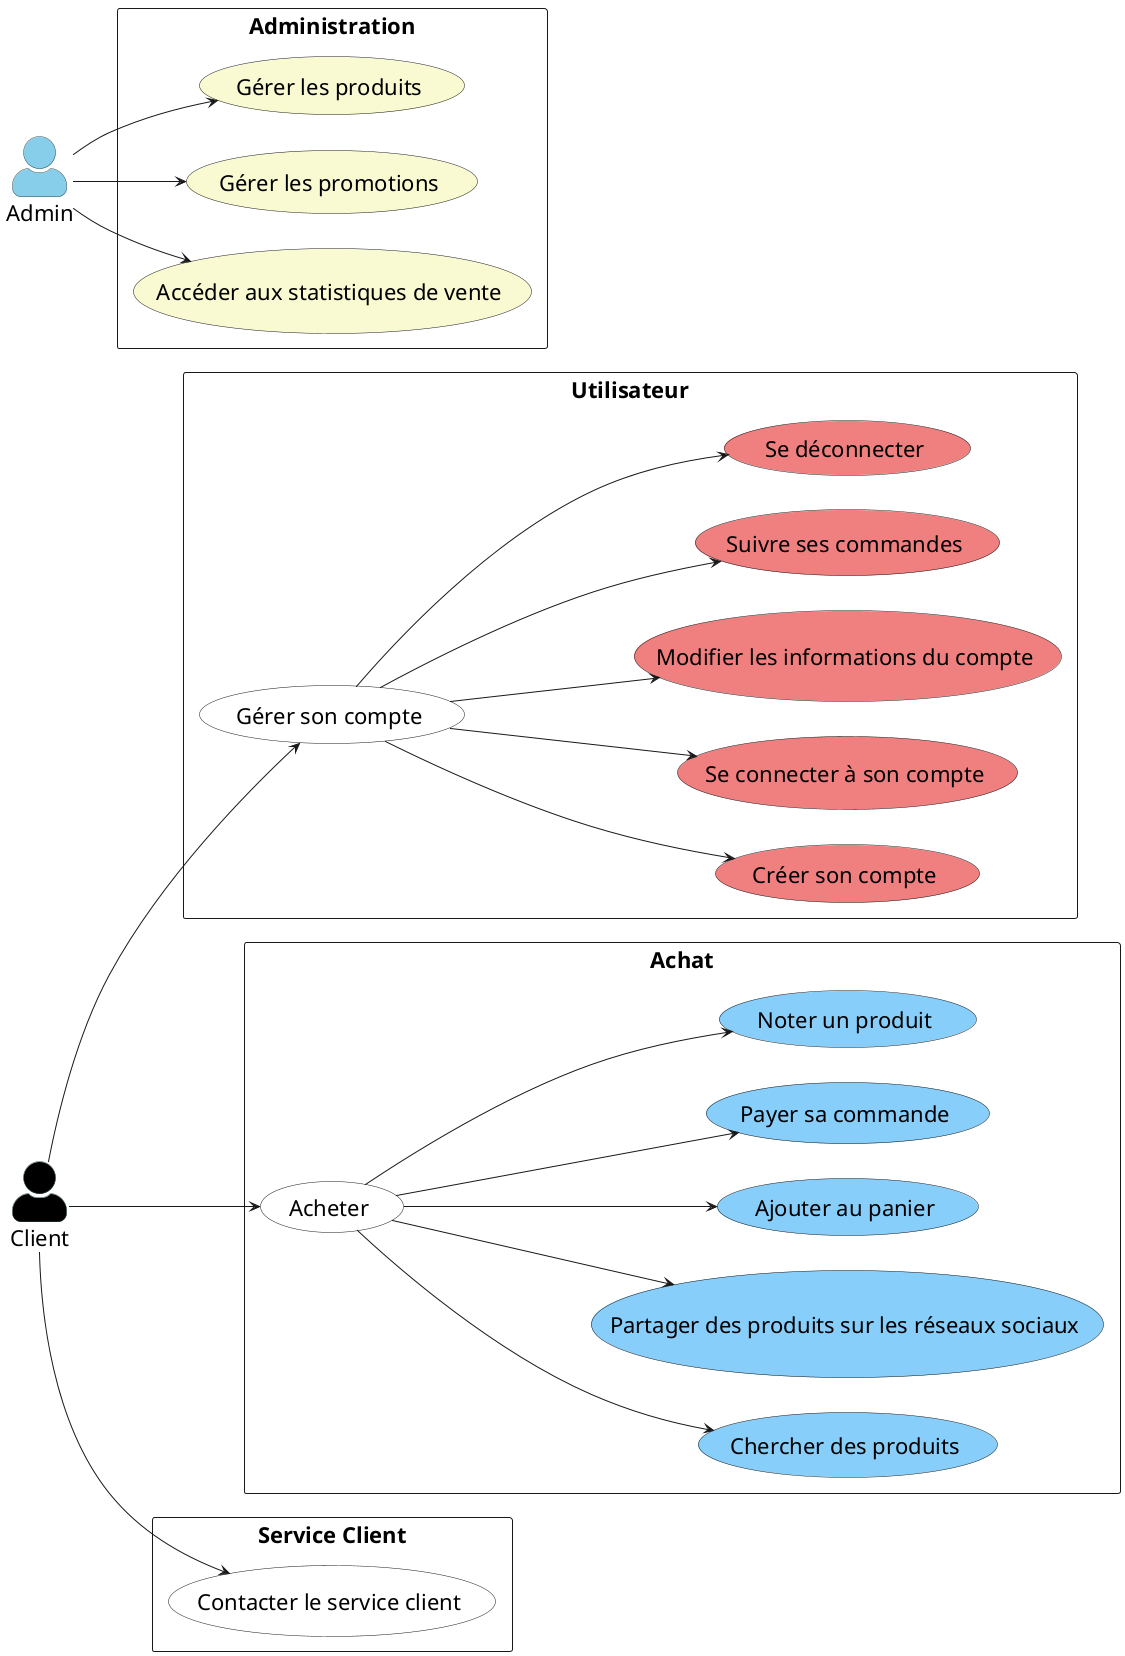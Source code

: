 @startuml
skinparam defaultFontSize 22

skinparam actorStyle awesome

left to right direction

skinparam actor {
    BackgroundColor DarkSeaGreen
    BorderColor DarkSlateGray
}

actor Client as Client #black
actor Admin as Admin #SkyBlue

rectangle "Utilisateur" {
    usecase "Gérer son compte" as ManageAccount #white
    usecase "Créer son compte" as CreateAccount #LightCoral
    usecase "Se connecter à son compte" as Login #LightCoral
    usecase "Modifier les informations du compte" as ModifyAccountInfo #LightCoral
    usecase "Suivre ses commandes" as crudOrder #LightCoral
    usecase "Se déconnecter" as Logout #LightCoral

    Client --> ManageAccount
    ManageAccount --> Logout
    ManageAccount --> CreateAccount
    ManageAccount --> Login
    ManageAccount --> ModifyAccountInfo
    ManageAccount --> crudOrder
}

rectangle "Achat" {
    usecase "Acheter" as Purchase #white
    usecase "Chercher des produits" as SearchProducts #LightSkyBlue
    usecase "Partager des produits sur les réseaux sociaux" as shareProduct #LightSkyBlue
    usecase "Ajouter au panier" as AddToCart #LightSkyBlue
    usecase "Payer sa commande" as payCart #LightSkyBlue
    usecase "Noter un produit" as markProduct #LightSkyBlue

    Client --> Purchase
    Purchase --> SearchProducts
    Purchase --> shareProduct
    Purchase --> AddToCart
    Purchase --> payCart
    Purchase --> markProduct
}

rectangle "Service Client" {
    usecase "Contacter le service client" as customerService #white

    Client --> customerService
}

rectangle "Administration" {
    usecase "Gérer les produits" as crudProduct #LightGoldenRodYellow
    usecase "Gérer les promotions" as crudPromo #LightGoldenRodYellow
    usecase "Accéder aux statistiques de vente" as showStats #LightGoldenRodYellow

    Admin --> crudProduct
    Admin --> crudPromo
    Admin --> showStats
}
@enduml
